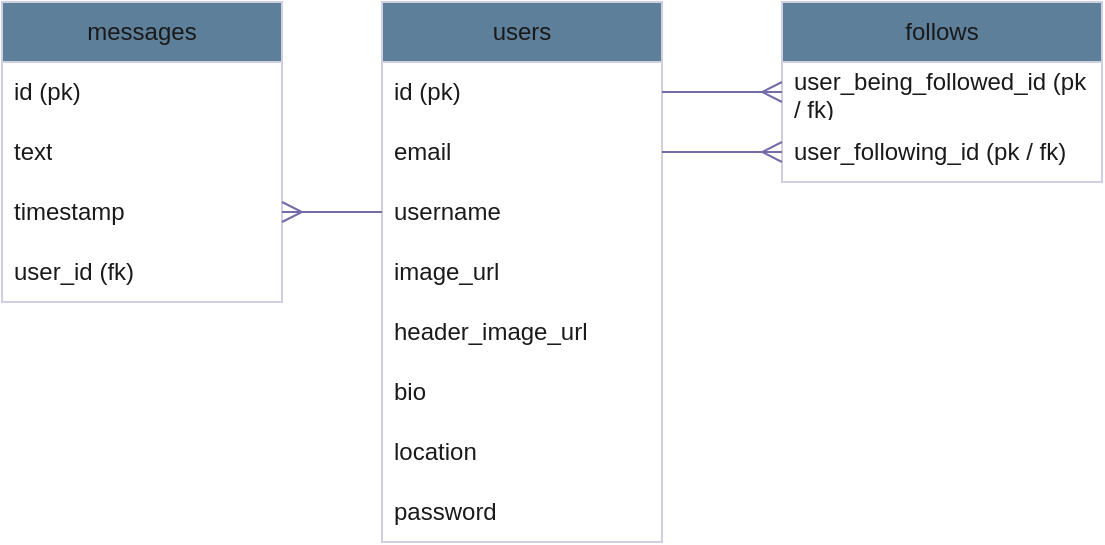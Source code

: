 <mxfile version="22.0.4" type="device">
  <diagram name="Page-1" id="_EZ98KXsftsPjWsyPV1N">
    <mxGraphModel dx="1217" dy="668" grid="1" gridSize="10" guides="1" tooltips="1" connect="1" arrows="1" fold="1" page="1" pageScale="1" pageWidth="850" pageHeight="1100" math="0" shadow="0">
      <root>
        <mxCell id="0" />
        <mxCell id="1" parent="0" />
        <mxCell id="q3KeSkH4M6BgzMVUV_6d-5" value="users" style="swimlane;fontStyle=0;childLayout=stackLayout;horizontal=1;startSize=30;horizontalStack=0;resizeParent=1;resizeParentMax=0;resizeLast=0;collapsible=1;marginBottom=0;whiteSpace=wrap;html=1;labelBackgroundColor=none;fillColor=#5D7F99;strokeColor=#D0CEE2;fontColor=#1A1A1A;" parent="1" vertex="1">
          <mxGeometry x="250" y="50" width="140" height="270" as="geometry" />
        </mxCell>
        <mxCell id="q3KeSkH4M6BgzMVUV_6d-6" value="id (pk)" style="text;strokeColor=none;fillColor=none;align=left;verticalAlign=middle;spacingLeft=4;spacingRight=4;overflow=hidden;points=[[0,0.5],[1,0.5]];portConstraint=eastwest;rotatable=0;whiteSpace=wrap;html=1;labelBackgroundColor=none;fontColor=#1A1A1A;" parent="q3KeSkH4M6BgzMVUV_6d-5" vertex="1">
          <mxGeometry y="30" width="140" height="30" as="geometry" />
        </mxCell>
        <mxCell id="q3KeSkH4M6BgzMVUV_6d-13" value="email" style="text;strokeColor=none;fillColor=none;align=left;verticalAlign=middle;spacingLeft=4;spacingRight=4;overflow=hidden;points=[[0,0.5],[1,0.5]];portConstraint=eastwest;rotatable=0;whiteSpace=wrap;html=1;labelBackgroundColor=none;fontColor=#1A1A1A;" parent="q3KeSkH4M6BgzMVUV_6d-5" vertex="1">
          <mxGeometry y="60" width="140" height="30" as="geometry" />
        </mxCell>
        <mxCell id="q3KeSkH4M6BgzMVUV_6d-7" value="username" style="text;strokeColor=none;fillColor=none;align=left;verticalAlign=middle;spacingLeft=4;spacingRight=4;overflow=hidden;points=[[0,0.5],[1,0.5]];portConstraint=eastwest;rotatable=0;whiteSpace=wrap;html=1;labelBackgroundColor=none;fontColor=#1A1A1A;" parent="q3KeSkH4M6BgzMVUV_6d-5" vertex="1">
          <mxGeometry y="90" width="140" height="30" as="geometry" />
        </mxCell>
        <mxCell id="c_oVqmiy1VRGxTSOHhU0-1" value="image_url" style="text;strokeColor=none;fillColor=none;align=left;verticalAlign=middle;spacingLeft=4;spacingRight=4;overflow=hidden;points=[[0,0.5],[1,0.5]];portConstraint=eastwest;rotatable=0;whiteSpace=wrap;html=1;labelBackgroundColor=none;fontColor=#1A1A1A;" vertex="1" parent="q3KeSkH4M6BgzMVUV_6d-5">
          <mxGeometry y="120" width="140" height="30" as="geometry" />
        </mxCell>
        <mxCell id="c_oVqmiy1VRGxTSOHhU0-2" value="header_image_url" style="text;strokeColor=none;fillColor=none;align=left;verticalAlign=middle;spacingLeft=4;spacingRight=4;overflow=hidden;points=[[0,0.5],[1,0.5]];portConstraint=eastwest;rotatable=0;whiteSpace=wrap;html=1;labelBackgroundColor=none;fontColor=#1A1A1A;" vertex="1" parent="q3KeSkH4M6BgzMVUV_6d-5">
          <mxGeometry y="150" width="140" height="30" as="geometry" />
        </mxCell>
        <mxCell id="c_oVqmiy1VRGxTSOHhU0-3" value="bio" style="text;strokeColor=none;fillColor=none;align=left;verticalAlign=middle;spacingLeft=4;spacingRight=4;overflow=hidden;points=[[0,0.5],[1,0.5]];portConstraint=eastwest;rotatable=0;whiteSpace=wrap;html=1;labelBackgroundColor=none;fontColor=#1A1A1A;" vertex="1" parent="q3KeSkH4M6BgzMVUV_6d-5">
          <mxGeometry y="180" width="140" height="30" as="geometry" />
        </mxCell>
        <mxCell id="c_oVqmiy1VRGxTSOHhU0-4" value="location" style="text;strokeColor=none;fillColor=none;align=left;verticalAlign=middle;spacingLeft=4;spacingRight=4;overflow=hidden;points=[[0,0.5],[1,0.5]];portConstraint=eastwest;rotatable=0;whiteSpace=wrap;html=1;labelBackgroundColor=none;fontColor=#1A1A1A;" vertex="1" parent="q3KeSkH4M6BgzMVUV_6d-5">
          <mxGeometry y="210" width="140" height="30" as="geometry" />
        </mxCell>
        <mxCell id="c_oVqmiy1VRGxTSOHhU0-5" value="password" style="text;strokeColor=none;fillColor=none;align=left;verticalAlign=middle;spacingLeft=4;spacingRight=4;overflow=hidden;points=[[0,0.5],[1,0.5]];portConstraint=eastwest;rotatable=0;whiteSpace=wrap;html=1;labelBackgroundColor=none;fontColor=#1A1A1A;" vertex="1" parent="q3KeSkH4M6BgzMVUV_6d-5">
          <mxGeometry y="240" width="140" height="30" as="geometry" />
        </mxCell>
        <mxCell id="q3KeSkH4M6BgzMVUV_6d-9" value="follows" style="swimlane;fontStyle=0;childLayout=stackLayout;horizontal=1;startSize=30;horizontalStack=0;resizeParent=1;resizeParentMax=0;resizeLast=0;collapsible=1;marginBottom=0;whiteSpace=wrap;html=1;labelBackgroundColor=none;fillColor=#5D7F99;strokeColor=#D0CEE2;fontColor=#1A1A1A;" parent="1" vertex="1">
          <mxGeometry x="450" y="50" width="160" height="90" as="geometry" />
        </mxCell>
        <mxCell id="q3KeSkH4M6BgzMVUV_6d-10" value="user_being_followed_id (pk / fk)" style="text;strokeColor=none;fillColor=none;align=left;verticalAlign=middle;spacingLeft=4;spacingRight=4;overflow=hidden;points=[[0,0.5],[1,0.5]];portConstraint=eastwest;rotatable=0;whiteSpace=wrap;html=1;labelBackgroundColor=none;fontColor=#1A1A1A;" parent="q3KeSkH4M6BgzMVUV_6d-9" vertex="1">
          <mxGeometry y="30" width="160" height="30" as="geometry" />
        </mxCell>
        <mxCell id="q3KeSkH4M6BgzMVUV_6d-11" value="user_following_id (pk / fk)" style="text;strokeColor=none;fillColor=none;align=left;verticalAlign=middle;spacingLeft=4;spacingRight=4;overflow=hidden;points=[[0,0.5],[1,0.5]];portConstraint=eastwest;rotatable=0;whiteSpace=wrap;html=1;labelBackgroundColor=none;fontColor=#1A1A1A;" parent="q3KeSkH4M6BgzMVUV_6d-9" vertex="1">
          <mxGeometry y="60" width="160" height="30" as="geometry" />
        </mxCell>
        <mxCell id="c_oVqmiy1VRGxTSOHhU0-7" value="messages" style="swimlane;fontStyle=0;childLayout=stackLayout;horizontal=1;startSize=30;horizontalStack=0;resizeParent=1;resizeParentMax=0;resizeLast=0;collapsible=1;marginBottom=0;whiteSpace=wrap;html=1;labelBackgroundColor=none;fillColor=#5D7F99;strokeColor=#D0CEE2;fontColor=#1A1A1A;" vertex="1" parent="1">
          <mxGeometry x="60" y="50" width="140" height="150" as="geometry" />
        </mxCell>
        <mxCell id="c_oVqmiy1VRGxTSOHhU0-8" value="id (pk)" style="text;strokeColor=none;fillColor=none;align=left;verticalAlign=middle;spacingLeft=4;spacingRight=4;overflow=hidden;points=[[0,0.5],[1,0.5]];portConstraint=eastwest;rotatable=0;whiteSpace=wrap;html=1;labelBackgroundColor=none;fontColor=#1A1A1A;" vertex="1" parent="c_oVqmiy1VRGxTSOHhU0-7">
          <mxGeometry y="30" width="140" height="30" as="geometry" />
        </mxCell>
        <mxCell id="c_oVqmiy1VRGxTSOHhU0-9" value="text" style="text;strokeColor=none;fillColor=none;align=left;verticalAlign=middle;spacingLeft=4;spacingRight=4;overflow=hidden;points=[[0,0.5],[1,0.5]];portConstraint=eastwest;rotatable=0;whiteSpace=wrap;html=1;labelBackgroundColor=none;fontColor=#1A1A1A;" vertex="1" parent="c_oVqmiy1VRGxTSOHhU0-7">
          <mxGeometry y="60" width="140" height="30" as="geometry" />
        </mxCell>
        <mxCell id="c_oVqmiy1VRGxTSOHhU0-10" value="timestamp" style="text;strokeColor=none;fillColor=none;align=left;verticalAlign=middle;spacingLeft=4;spacingRight=4;overflow=hidden;points=[[0,0.5],[1,0.5]];portConstraint=eastwest;rotatable=0;whiteSpace=wrap;html=1;labelBackgroundColor=none;fontColor=#1A1A1A;" vertex="1" parent="c_oVqmiy1VRGxTSOHhU0-7">
          <mxGeometry y="90" width="140" height="30" as="geometry" />
        </mxCell>
        <mxCell id="c_oVqmiy1VRGxTSOHhU0-11" value="user_id (fk)" style="text;strokeColor=none;fillColor=none;align=left;verticalAlign=middle;spacingLeft=4;spacingRight=4;overflow=hidden;points=[[0,0.5],[1,0.5]];portConstraint=eastwest;rotatable=0;whiteSpace=wrap;html=1;labelBackgroundColor=none;fontColor=#1A1A1A;" vertex="1" parent="c_oVqmiy1VRGxTSOHhU0-7">
          <mxGeometry y="120" width="140" height="30" as="geometry" />
        </mxCell>
        <mxCell id="c_oVqmiy1VRGxTSOHhU0-18" value="" style="endArrow=ERmany;html=1;rounded=0;fontSize=12;startSize=8;endSize=8;curved=1;exitX=0;exitY=0.5;exitDx=0;exitDy=0;endFill=0;labelBackgroundColor=none;strokeColor=#736CA8;fontColor=default;entryX=1;entryY=0.5;entryDx=0;entryDy=0;" edge="1" parent="1" source="q3KeSkH4M6BgzMVUV_6d-7" target="c_oVqmiy1VRGxTSOHhU0-10">
          <mxGeometry width="50" height="50" relative="1" as="geometry">
            <mxPoint x="160" y="460" as="sourcePoint" />
            <mxPoint x="179" y="202" as="targetPoint" />
          </mxGeometry>
        </mxCell>
        <mxCell id="c_oVqmiy1VRGxTSOHhU0-20" value="" style="endArrow=ERmany;html=1;rounded=0;fontSize=12;startSize=8;endSize=8;curved=1;exitX=1;exitY=0.5;exitDx=0;exitDy=0;endFill=0;labelBackgroundColor=none;strokeColor=#736CA8;fontColor=default;entryX=0;entryY=0.5;entryDx=0;entryDy=0;" edge="1" parent="1" source="q3KeSkH4M6BgzMVUV_6d-6" target="q3KeSkH4M6BgzMVUV_6d-10">
          <mxGeometry width="50" height="50" relative="1" as="geometry">
            <mxPoint x="270" y="165" as="sourcePoint" />
            <mxPoint x="210" y="165" as="targetPoint" />
          </mxGeometry>
        </mxCell>
        <mxCell id="c_oVqmiy1VRGxTSOHhU0-22" value="" style="endArrow=ERmany;html=1;rounded=0;fontSize=12;startSize=8;endSize=8;curved=1;endFill=0;labelBackgroundColor=none;strokeColor=#736CA8;fontColor=default;entryX=0;entryY=0.5;entryDx=0;entryDy=0;exitX=1;exitY=0.5;exitDx=0;exitDy=0;" edge="1" parent="1" source="q3KeSkH4M6BgzMVUV_6d-13" target="q3KeSkH4M6BgzMVUV_6d-11">
          <mxGeometry width="50" height="50" relative="1" as="geometry">
            <mxPoint x="410" y="110" as="sourcePoint" />
            <mxPoint x="450" y="105" as="targetPoint" />
          </mxGeometry>
        </mxCell>
      </root>
    </mxGraphModel>
  </diagram>
</mxfile>
